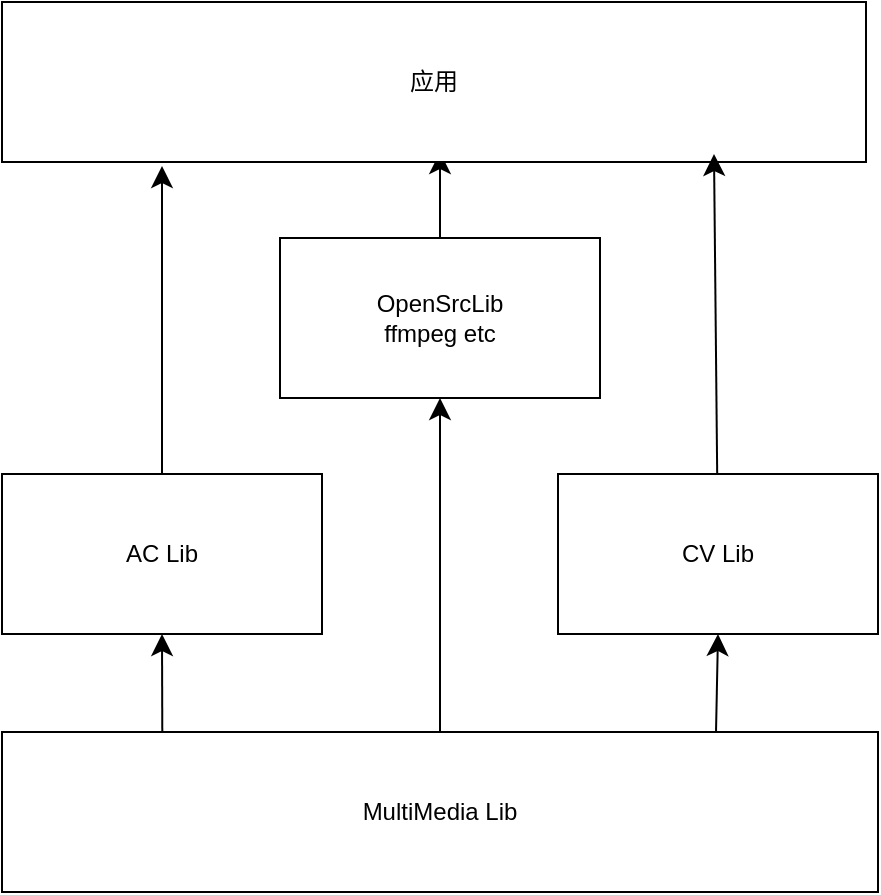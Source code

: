 <mxfile version="24.5.4" type="github">
  <diagram name="Page-1" id="IMyIjPAOqDV6TzjoMAUb">
    <mxGraphModel dx="1114" dy="1187" grid="0" gridSize="10" guides="1" tooltips="1" connect="1" arrows="1" fold="1" page="0" pageScale="1" pageWidth="850" pageHeight="1100" math="0" shadow="0">
      <root>
        <mxCell id="0" />
        <mxCell id="1" parent="0" />
        <mxCell id="2D2p0_jhRYTX64kNNFsz-7" style="edgeStyle=none;curved=1;rounded=0;orthogonalLoop=1;jettySize=auto;html=1;fontSize=12;startSize=8;endSize=8;" edge="1" parent="1" source="2D2p0_jhRYTX64kNNFsz-1">
          <mxGeometry relative="1" as="geometry">
            <mxPoint x="206" y="62" as="targetPoint" />
          </mxGeometry>
        </mxCell>
        <mxCell id="2D2p0_jhRYTX64kNNFsz-1" value="&lt;div&gt;OpenSrcLib&lt;/div&gt;&lt;div&gt;ffmpeg etc&lt;br&gt;&lt;/div&gt;" style="rounded=0;whiteSpace=wrap;html=1;" vertex="1" parent="1">
          <mxGeometry x="126" y="105" width="160" height="80" as="geometry" />
        </mxCell>
        <mxCell id="2D2p0_jhRYTX64kNNFsz-2" value="应用" style="rounded=0;whiteSpace=wrap;html=1;" vertex="1" parent="1">
          <mxGeometry x="-13" y="-13" width="432" height="80" as="geometry" />
        </mxCell>
        <mxCell id="2D2p0_jhRYTX64kNNFsz-3" value="CV Lib" style="rounded=0;whiteSpace=wrap;html=1;" vertex="1" parent="1">
          <mxGeometry x="265" y="223" width="160" height="80" as="geometry" />
        </mxCell>
        <mxCell id="2D2p0_jhRYTX64kNNFsz-8" style="edgeStyle=none;curved=1;rounded=0;orthogonalLoop=1;jettySize=auto;html=1;fontSize=12;startSize=8;endSize=8;" edge="1" parent="1" source="2D2p0_jhRYTX64kNNFsz-4">
          <mxGeometry relative="1" as="geometry">
            <mxPoint x="67" y="69" as="targetPoint" />
          </mxGeometry>
        </mxCell>
        <mxCell id="2D2p0_jhRYTX64kNNFsz-4" value="AC Lib" style="rounded=0;whiteSpace=wrap;html=1;" vertex="1" parent="1">
          <mxGeometry x="-13" y="223" width="160" height="80" as="geometry" />
        </mxCell>
        <mxCell id="2D2p0_jhRYTX64kNNFsz-9" style="edgeStyle=none;curved=1;rounded=0;orthogonalLoop=1;jettySize=auto;html=1;entryX=0.5;entryY=1;entryDx=0;entryDy=0;fontSize=12;startSize=8;endSize=8;" edge="1" parent="1" source="2D2p0_jhRYTX64kNNFsz-5" target="2D2p0_jhRYTX64kNNFsz-1">
          <mxGeometry relative="1" as="geometry" />
        </mxCell>
        <mxCell id="2D2p0_jhRYTX64kNNFsz-10" style="edgeStyle=none;curved=1;rounded=0;orthogonalLoop=1;jettySize=auto;html=1;entryX=0.5;entryY=1;entryDx=0;entryDy=0;fontSize=12;startSize=8;endSize=8;exitX=0.183;exitY=0.013;exitDx=0;exitDy=0;exitPerimeter=0;" edge="1" parent="1" source="2D2p0_jhRYTX64kNNFsz-5" target="2D2p0_jhRYTX64kNNFsz-4">
          <mxGeometry relative="1" as="geometry" />
        </mxCell>
        <mxCell id="2D2p0_jhRYTX64kNNFsz-11" style="edgeStyle=none;curved=1;rounded=0;orthogonalLoop=1;jettySize=auto;html=1;entryX=0.5;entryY=1;entryDx=0;entryDy=0;fontSize=12;startSize=8;endSize=8;exitX=0.815;exitY=0.025;exitDx=0;exitDy=0;exitPerimeter=0;" edge="1" parent="1" source="2D2p0_jhRYTX64kNNFsz-5" target="2D2p0_jhRYTX64kNNFsz-3">
          <mxGeometry relative="1" as="geometry" />
        </mxCell>
        <mxCell id="2D2p0_jhRYTX64kNNFsz-5" value="MultiMedia Lib" style="rounded=0;whiteSpace=wrap;html=1;" vertex="1" parent="1">
          <mxGeometry x="-13" y="352" width="438" height="80" as="geometry" />
        </mxCell>
        <mxCell id="2D2p0_jhRYTX64kNNFsz-6" style="edgeStyle=none;curved=1;rounded=0;orthogonalLoop=1;jettySize=auto;html=1;fontSize=12;startSize=8;endSize=8;" edge="1" parent="1" source="2D2p0_jhRYTX64kNNFsz-3">
          <mxGeometry relative="1" as="geometry">
            <mxPoint x="343" y="63" as="targetPoint" />
          </mxGeometry>
        </mxCell>
      </root>
    </mxGraphModel>
  </diagram>
</mxfile>
